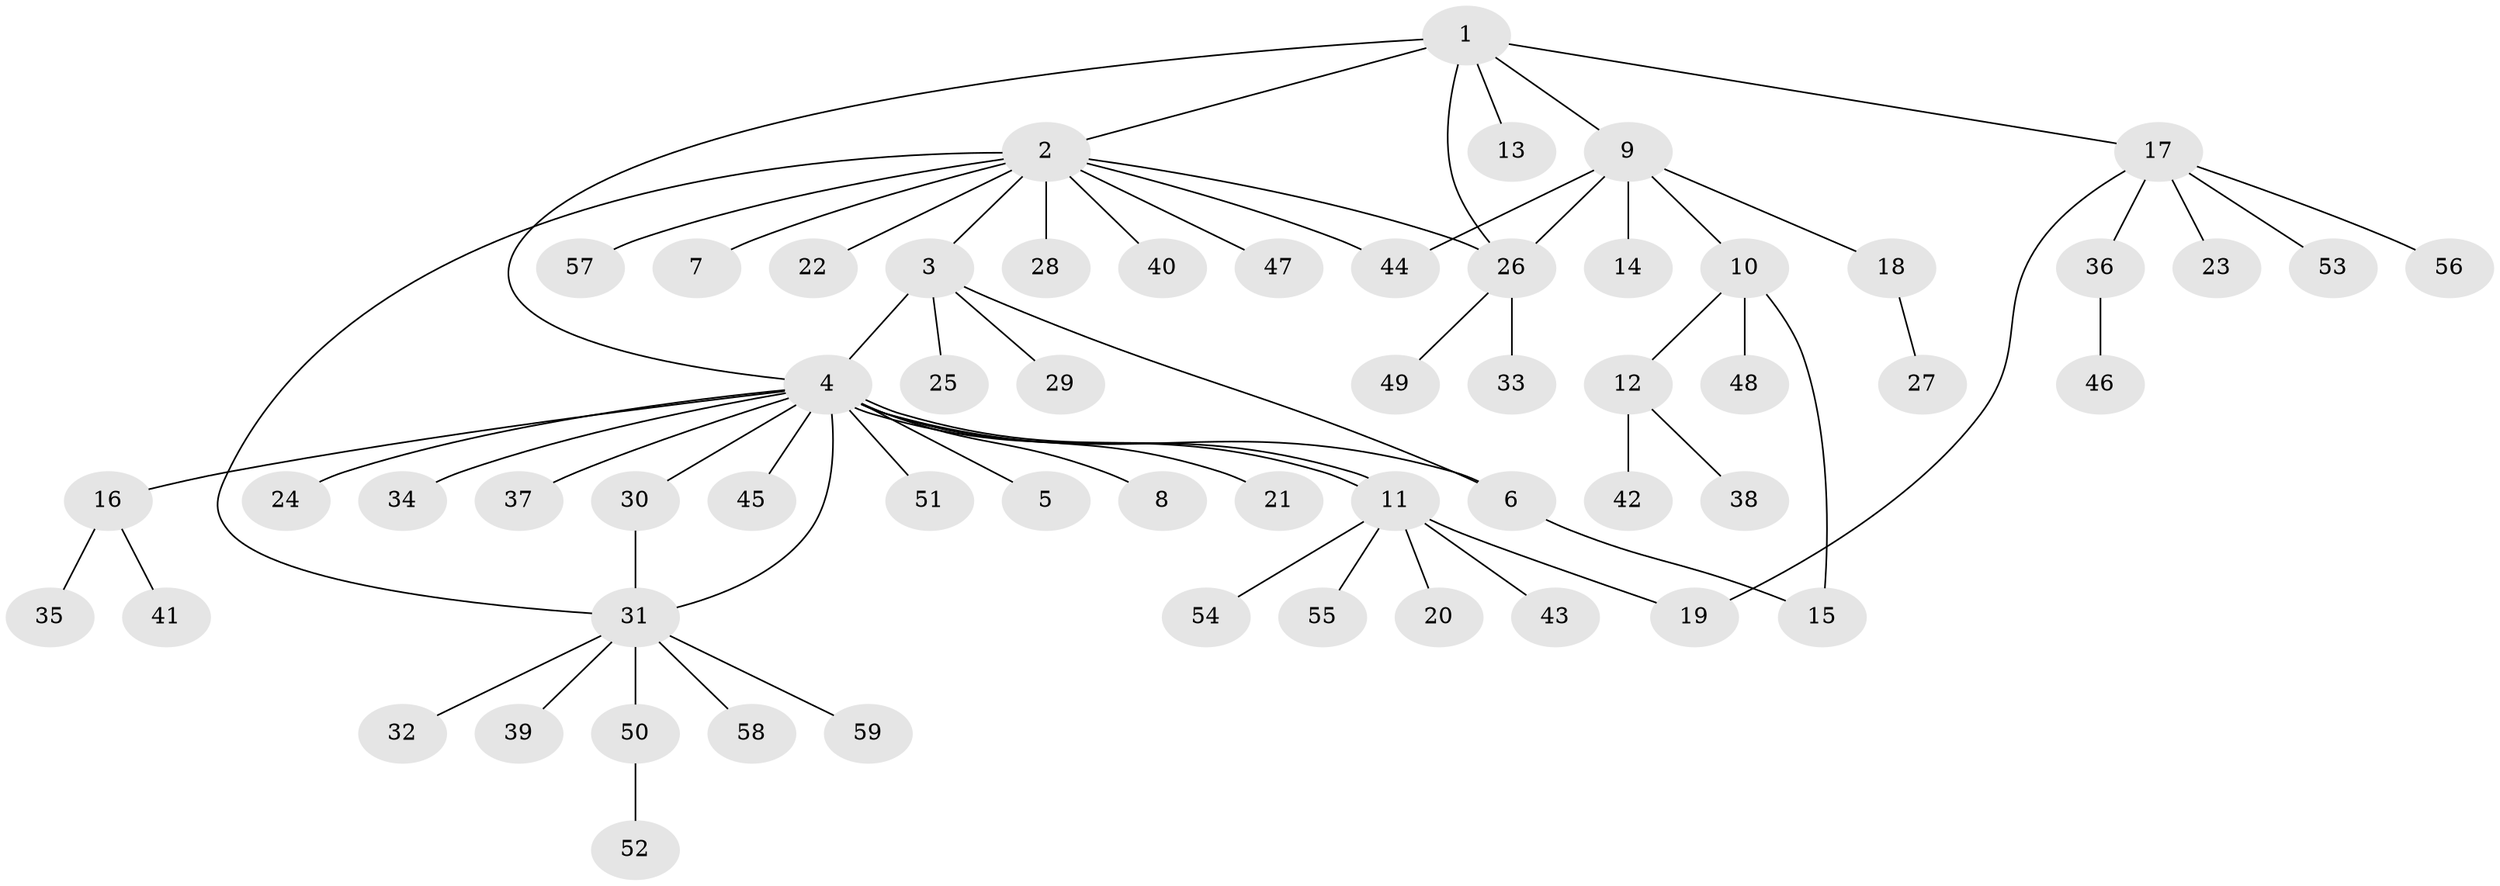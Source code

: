 // coarse degree distribution, {1: 0.6, 5: 0.08, 3: 0.12, 4: 0.04, 11: 0.04, 2: 0.08, 7: 0.04}
// Generated by graph-tools (version 1.1) at 2025/36/03/04/25 23:36:44]
// undirected, 59 vertices, 68 edges
graph export_dot {
  node [color=gray90,style=filled];
  1;
  2;
  3;
  4;
  5;
  6;
  7;
  8;
  9;
  10;
  11;
  12;
  13;
  14;
  15;
  16;
  17;
  18;
  19;
  20;
  21;
  22;
  23;
  24;
  25;
  26;
  27;
  28;
  29;
  30;
  31;
  32;
  33;
  34;
  35;
  36;
  37;
  38;
  39;
  40;
  41;
  42;
  43;
  44;
  45;
  46;
  47;
  48;
  49;
  50;
  51;
  52;
  53;
  54;
  55;
  56;
  57;
  58;
  59;
  1 -- 2;
  1 -- 4;
  1 -- 9;
  1 -- 13;
  1 -- 17;
  1 -- 26;
  2 -- 3;
  2 -- 7;
  2 -- 22;
  2 -- 26;
  2 -- 28;
  2 -- 31;
  2 -- 40;
  2 -- 44;
  2 -- 47;
  2 -- 57;
  3 -- 4;
  3 -- 6;
  3 -- 25;
  3 -- 29;
  4 -- 5;
  4 -- 6;
  4 -- 8;
  4 -- 11;
  4 -- 11;
  4 -- 16;
  4 -- 21;
  4 -- 24;
  4 -- 30;
  4 -- 31;
  4 -- 34;
  4 -- 37;
  4 -- 45;
  4 -- 51;
  6 -- 15;
  9 -- 10;
  9 -- 14;
  9 -- 18;
  9 -- 26;
  9 -- 44;
  10 -- 12;
  10 -- 15;
  10 -- 48;
  11 -- 19;
  11 -- 20;
  11 -- 43;
  11 -- 54;
  11 -- 55;
  12 -- 38;
  12 -- 42;
  16 -- 35;
  16 -- 41;
  17 -- 19;
  17 -- 23;
  17 -- 36;
  17 -- 53;
  17 -- 56;
  18 -- 27;
  26 -- 33;
  26 -- 49;
  30 -- 31;
  31 -- 32;
  31 -- 39;
  31 -- 50;
  31 -- 58;
  31 -- 59;
  36 -- 46;
  50 -- 52;
}
